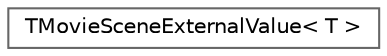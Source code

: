 digraph "Graphical Class Hierarchy"
{
 // INTERACTIVE_SVG=YES
 // LATEX_PDF_SIZE
  bgcolor="transparent";
  edge [fontname=Helvetica,fontsize=10,labelfontname=Helvetica,labelfontsize=10];
  node [fontname=Helvetica,fontsize=10,shape=box,height=0.2,width=0.4];
  rankdir="LR";
  Node0 [id="Node000000",label="TMovieSceneExternalValue\< T \>",height=0.2,width=0.4,color="grey40", fillcolor="white", style="filled",URL="$de/d18/structTMovieSceneExternalValue.html",tooltip="Typed external value that can be used to define how to access the current value on an object for any ..."];
}
